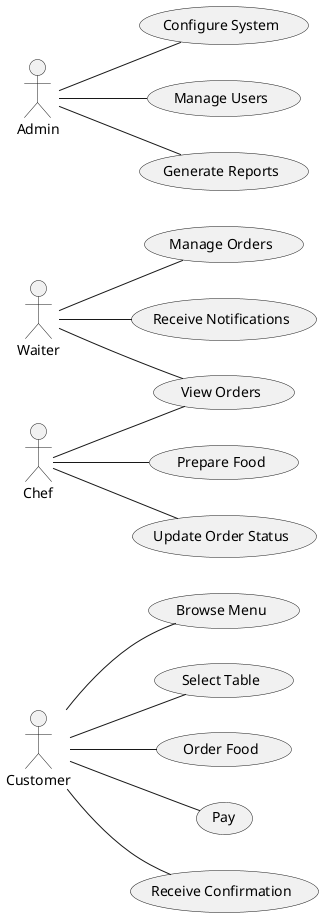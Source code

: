@startuml
actor Customer
actor Waiter
actor Chef
actor Admin

left to right direction

Customer -- (Browse Menu)
Customer -- (Select Table)
Customer -- (Order Food)
Customer -- (Pay)
Customer -- (Receive Confirmation)

Waiter -- (View Orders)
Waiter -- (Manage Orders)
Waiter -- (Receive Notifications)

Chef -- (View Orders)
Chef -- (Prepare Food)
Chef -- (Update Order Status)

Admin -- (Configure System)
Admin -- (Manage Users)
Admin -- (Generate Reports)
@enduml